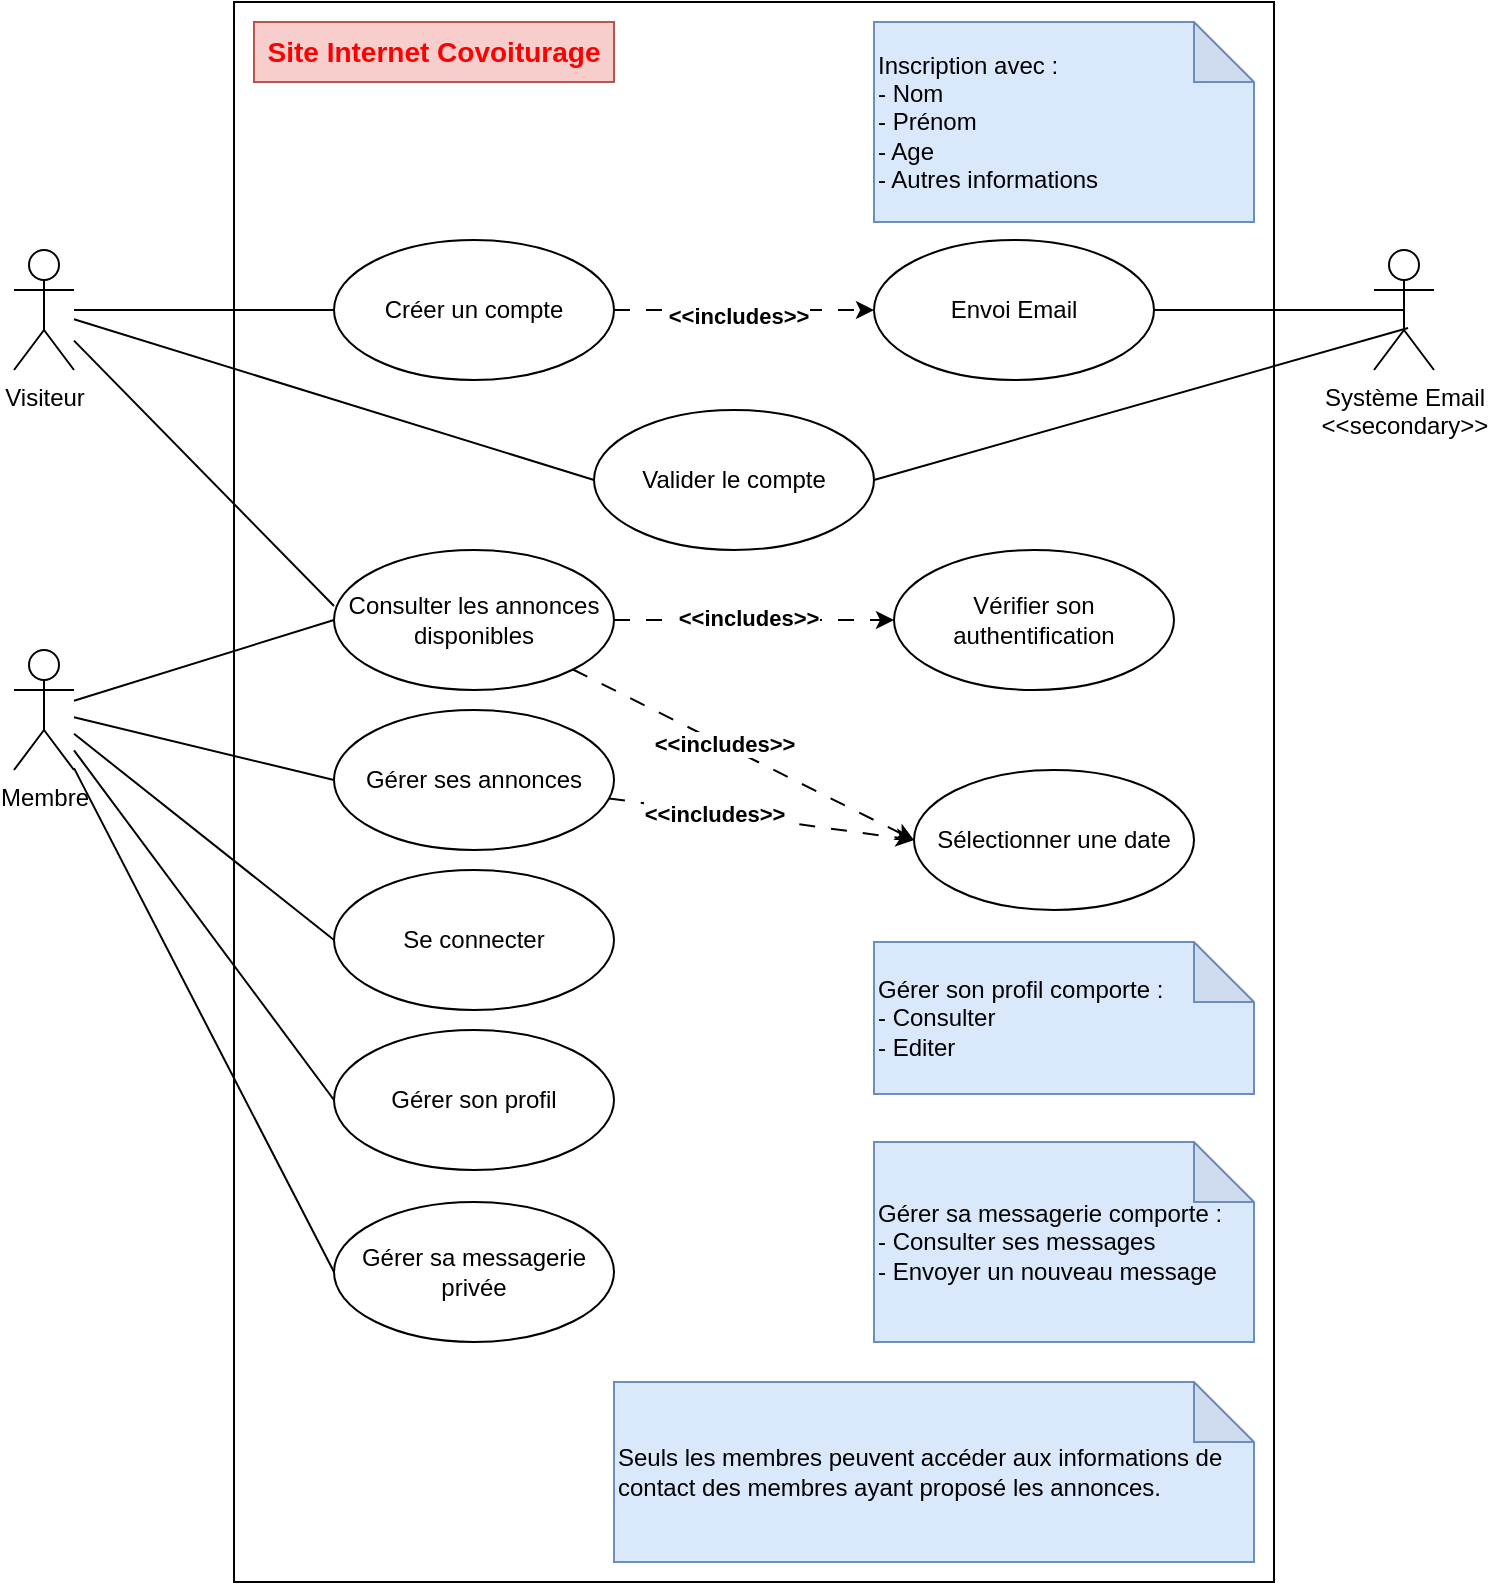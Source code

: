 <mxfile version="27.0.6">
  <diagram name="Page-1" id="ptUCvU12Tz-loSRQMGfn">
    <mxGraphModel dx="898" dy="750" grid="1" gridSize="10" guides="1" tooltips="1" connect="1" arrows="1" fold="1" page="1" pageScale="1" pageWidth="827" pageHeight="1169" math="0" shadow="0">
      <root>
        <mxCell id="0" />
        <mxCell id="1" parent="0" />
        <mxCell id="oRyb93DbCJ93ypAnQ1mE-1" value="" style="rounded=0;whiteSpace=wrap;html=1;" parent="1" vertex="1">
          <mxGeometry x="160" y="80" width="520" height="790" as="geometry" />
        </mxCell>
        <mxCell id="oRyb93DbCJ93ypAnQ1mE-2" value="&lt;b&gt;&lt;font style=&quot;font-size: 14px; color: light-dark(rgb(255, 0, 0), rgb(237, 237, 237));&quot;&gt;Site Internet Covoiturage&lt;/font&gt;&lt;/b&gt;" style="text;html=1;align=center;verticalAlign=middle;whiteSpace=wrap;rounded=0;fillColor=#f8cecc;strokeColor=#b85450;" parent="1" vertex="1">
          <mxGeometry x="170" y="90" width="180" height="30" as="geometry" />
        </mxCell>
        <mxCell id="oRyb93DbCJ93ypAnQ1mE-12" style="rounded=0;orthogonalLoop=1;jettySize=auto;html=1;entryX=0;entryY=0.5;entryDx=0;entryDy=0;endArrow=none;startFill=0;" parent="1" source="oRyb93DbCJ93ypAnQ1mE-3" target="oRyb93DbCJ93ypAnQ1mE-4" edge="1">
          <mxGeometry relative="1" as="geometry" />
        </mxCell>
        <mxCell id="qeosA_xOUcdFGvwint2W-11" style="rounded=0;orthogonalLoop=1;jettySize=auto;html=1;entryX=0;entryY=0.5;entryDx=0;entryDy=0;endArrow=none;startFill=0;" parent="1" source="oRyb93DbCJ93ypAnQ1mE-3" target="qeosA_xOUcdFGvwint2W-10" edge="1">
          <mxGeometry relative="1" as="geometry" />
        </mxCell>
        <mxCell id="oRyb93DbCJ93ypAnQ1mE-3" value="Visiteur" style="shape=umlActor;verticalLabelPosition=bottom;verticalAlign=top;html=1;outlineConnect=0;" parent="1" vertex="1">
          <mxGeometry x="50" y="204" width="30" height="60" as="geometry" />
        </mxCell>
        <mxCell id="oRyb93DbCJ93ypAnQ1mE-13" style="edgeStyle=orthogonalEdgeStyle;rounded=0;orthogonalLoop=1;jettySize=auto;html=1;entryX=0;entryY=0.5;entryDx=0;entryDy=0;dashed=1;dashPattern=8 8;" parent="1" source="oRyb93DbCJ93ypAnQ1mE-4" target="oRyb93DbCJ93ypAnQ1mE-5" edge="1">
          <mxGeometry relative="1" as="geometry" />
        </mxCell>
        <mxCell id="oRyb93DbCJ93ypAnQ1mE-14" value="&lt;b&gt;&amp;lt;&amp;lt;includes&amp;gt;&amp;gt;&lt;/b&gt;" style="edgeLabel;html=1;align=center;verticalAlign=middle;resizable=0;points=[];" parent="oRyb93DbCJ93ypAnQ1mE-13" vertex="1" connectable="0">
          <mxGeometry x="-0.046" y="-3" relative="1" as="geometry">
            <mxPoint as="offset" />
          </mxGeometry>
        </mxCell>
        <mxCell id="oRyb93DbCJ93ypAnQ1mE-4" value="Créer un compte" style="ellipse;whiteSpace=wrap;html=1;" parent="1" vertex="1">
          <mxGeometry x="210" y="199" width="140" height="70" as="geometry" />
        </mxCell>
        <mxCell id="oRyb93DbCJ93ypAnQ1mE-5" value="Envoi Email" style="ellipse;whiteSpace=wrap;html=1;" parent="1" vertex="1">
          <mxGeometry x="480" y="199" width="140" height="70" as="geometry" />
        </mxCell>
        <mxCell id="oRyb93DbCJ93ypAnQ1mE-6" value="Système Email&lt;div&gt;&amp;lt;&amp;lt;secondary&amp;gt;&amp;gt;&lt;/div&gt;" style="shape=umlActor;verticalLabelPosition=bottom;verticalAlign=top;html=1;" parent="1" vertex="1">
          <mxGeometry x="730" y="204" width="30" height="60" as="geometry" />
        </mxCell>
        <mxCell id="qeosA_xOUcdFGvwint2W-1" style="rounded=0;orthogonalLoop=1;jettySize=auto;html=1;endArrow=none;startFill=0;entryX=0;entryY=0.5;entryDx=0;entryDy=0;" parent="1" source="oRyb93DbCJ93ypAnQ1mE-7" target="oRyb93DbCJ93ypAnQ1mE-8" edge="1">
          <mxGeometry relative="1" as="geometry" />
        </mxCell>
        <mxCell id="qeosA_xOUcdFGvwint2W-2" style="rounded=0;orthogonalLoop=1;jettySize=auto;html=1;entryX=0;entryY=0.5;entryDx=0;entryDy=0;endArrow=none;startFill=0;" parent="1" source="oRyb93DbCJ93ypAnQ1mE-7" target="oRyb93DbCJ93ypAnQ1mE-9" edge="1">
          <mxGeometry relative="1" as="geometry" />
        </mxCell>
        <mxCell id="qeosA_xOUcdFGvwint2W-3" style="rounded=0;orthogonalLoop=1;jettySize=auto;html=1;endArrow=none;startFill=0;entryX=0;entryY=0.5;entryDx=0;entryDy=0;" parent="1" source="oRyb93DbCJ93ypAnQ1mE-7" target="oRyb93DbCJ93ypAnQ1mE-11" edge="1">
          <mxGeometry relative="1" as="geometry">
            <mxPoint x="210" y="709" as="targetPoint" />
          </mxGeometry>
        </mxCell>
        <mxCell id="qeosA_xOUcdFGvwint2W-4" style="rounded=0;orthogonalLoop=1;jettySize=auto;html=1;entryX=0;entryY=0.5;entryDx=0;entryDy=0;endArrow=none;startFill=0;" parent="1" source="oRyb93DbCJ93ypAnQ1mE-7" target="oRyb93DbCJ93ypAnQ1mE-10" edge="1">
          <mxGeometry relative="1" as="geometry" />
        </mxCell>
        <mxCell id="qeosA_xOUcdFGvwint2W-6" style="rounded=0;orthogonalLoop=1;jettySize=auto;html=1;entryX=0;entryY=0.5;entryDx=0;entryDy=0;endArrow=none;startFill=0;" parent="1" source="oRyb93DbCJ93ypAnQ1mE-7" target="qeosA_xOUcdFGvwint2W-5" edge="1">
          <mxGeometry relative="1" as="geometry" />
        </mxCell>
        <mxCell id="oRyb93DbCJ93ypAnQ1mE-7" value="Membre" style="shape=umlActor;verticalLabelPosition=bottom;verticalAlign=top;html=1;" parent="1" vertex="1">
          <mxGeometry x="50" y="404" width="30" height="60" as="geometry" />
        </mxCell>
        <mxCell id="oRyb93DbCJ93ypAnQ1mE-8" value="Gérer son profil" style="ellipse;whiteSpace=wrap;html=1;" parent="1" vertex="1">
          <mxGeometry x="210" y="594" width="140" height="70" as="geometry" />
        </mxCell>
        <mxCell id="qeosA_xOUcdFGvwint2W-17" style="rounded=0;orthogonalLoop=1;jettySize=auto;html=1;entryX=0;entryY=0.5;entryDx=0;entryDy=0;dashed=1;dashPattern=8 8;" parent="1" source="oRyb93DbCJ93ypAnQ1mE-9" target="qeosA_xOUcdFGvwint2W-14" edge="1">
          <mxGeometry relative="1" as="geometry" />
        </mxCell>
        <mxCell id="qeosA_xOUcdFGvwint2W-18" value="&lt;b&gt;&amp;lt;&amp;lt;includes&amp;gt;&amp;gt;&lt;/b&gt;" style="edgeLabel;html=1;align=center;verticalAlign=middle;resizable=0;points=[];" parent="qeosA_xOUcdFGvwint2W-17" vertex="1" connectable="0">
          <mxGeometry x="-0.317" relative="1" as="geometry">
            <mxPoint as="offset" />
          </mxGeometry>
        </mxCell>
        <mxCell id="oRyb93DbCJ93ypAnQ1mE-9" value="Gérer ses annonces" style="ellipse;whiteSpace=wrap;html=1;" parent="1" vertex="1">
          <mxGeometry x="210" y="434" width="140" height="70" as="geometry" />
        </mxCell>
        <mxCell id="qeosA_xOUcdFGvwint2W-15" style="rounded=0;orthogonalLoop=1;jettySize=auto;html=1;entryX=0;entryY=0.5;entryDx=0;entryDy=0;dashed=1;dashPattern=8 8;" parent="1" source="oRyb93DbCJ93ypAnQ1mE-10" target="qeosA_xOUcdFGvwint2W-14" edge="1">
          <mxGeometry relative="1" as="geometry" />
        </mxCell>
        <mxCell id="qeosA_xOUcdFGvwint2W-16" value="&lt;b&gt;&amp;lt;&amp;lt;includes&amp;gt;&amp;gt;&lt;/b&gt;" style="edgeLabel;html=1;align=center;verticalAlign=middle;resizable=0;points=[];" parent="qeosA_xOUcdFGvwint2W-15" vertex="1" connectable="0">
          <mxGeometry x="-0.118" y="1" relative="1" as="geometry">
            <mxPoint as="offset" />
          </mxGeometry>
        </mxCell>
        <mxCell id="qeosA_xOUcdFGvwint2W-20" style="edgeStyle=orthogonalEdgeStyle;rounded=0;orthogonalLoop=1;jettySize=auto;html=1;entryX=0;entryY=0.5;entryDx=0;entryDy=0;dashed=1;dashPattern=8 8;" parent="1" source="oRyb93DbCJ93ypAnQ1mE-10" target="qeosA_xOUcdFGvwint2W-19" edge="1">
          <mxGeometry relative="1" as="geometry" />
        </mxCell>
        <mxCell id="qeosA_xOUcdFGvwint2W-21" value="&lt;b&gt;&amp;lt;&amp;lt;includes&amp;gt;&amp;gt;&lt;/b&gt;" style="edgeLabel;html=1;align=center;verticalAlign=middle;resizable=0;points=[];" parent="qeosA_xOUcdFGvwint2W-20" vertex="1" connectable="0">
          <mxGeometry x="-0.043" y="1" relative="1" as="geometry">
            <mxPoint as="offset" />
          </mxGeometry>
        </mxCell>
        <mxCell id="oRyb93DbCJ93ypAnQ1mE-10" value="Consulter les annonces disponibles" style="ellipse;whiteSpace=wrap;html=1;" parent="1" vertex="1">
          <mxGeometry x="210" y="354" width="140" height="70" as="geometry" />
        </mxCell>
        <mxCell id="oRyb93DbCJ93ypAnQ1mE-11" value="Gérer sa messagerie privée" style="ellipse;whiteSpace=wrap;html=1;" parent="1" vertex="1">
          <mxGeometry x="210" y="680" width="140" height="70" as="geometry" />
        </mxCell>
        <mxCell id="oRyb93DbCJ93ypAnQ1mE-15" style="rounded=0;orthogonalLoop=1;jettySize=auto;html=1;entryX=0.5;entryY=0.5;entryDx=0;entryDy=0;entryPerimeter=0;endArrow=none;startFill=0;" parent="1" source="oRyb93DbCJ93ypAnQ1mE-5" target="oRyb93DbCJ93ypAnQ1mE-6" edge="1">
          <mxGeometry relative="1" as="geometry" />
        </mxCell>
        <mxCell id="oRyb93DbCJ93ypAnQ1mE-17" style="rounded=0;orthogonalLoop=1;jettySize=auto;html=1;entryX=0;entryY=0.4;entryDx=0;entryDy=0;entryPerimeter=0;endArrow=none;startFill=0;" parent="1" source="oRyb93DbCJ93ypAnQ1mE-3" target="oRyb93DbCJ93ypAnQ1mE-10" edge="1">
          <mxGeometry relative="1" as="geometry" />
        </mxCell>
        <mxCell id="qeosA_xOUcdFGvwint2W-5" value="Se connecter" style="ellipse;whiteSpace=wrap;html=1;" parent="1" vertex="1">
          <mxGeometry x="210" y="514" width="140" height="70" as="geometry" />
        </mxCell>
        <mxCell id="qeosA_xOUcdFGvwint2W-10" value="Valider le compte" style="ellipse;whiteSpace=wrap;html=1;" parent="1" vertex="1">
          <mxGeometry x="340" y="284" width="140" height="70" as="geometry" />
        </mxCell>
        <mxCell id="qeosA_xOUcdFGvwint2W-13" style="rounded=0;orthogonalLoop=1;jettySize=auto;html=1;entryX=0.567;entryY=0.65;entryDx=0;entryDy=0;entryPerimeter=0;endArrow=none;startFill=0;exitX=1;exitY=0.5;exitDx=0;exitDy=0;" parent="1" source="qeosA_xOUcdFGvwint2W-10" target="oRyb93DbCJ93ypAnQ1mE-6" edge="1">
          <mxGeometry relative="1" as="geometry" />
        </mxCell>
        <mxCell id="qeosA_xOUcdFGvwint2W-14" value="Sélectionner une date" style="ellipse;whiteSpace=wrap;html=1;" parent="1" vertex="1">
          <mxGeometry x="500" y="464" width="140" height="70" as="geometry" />
        </mxCell>
        <mxCell id="qeosA_xOUcdFGvwint2W-19" value="Vérifier son authentification" style="ellipse;whiteSpace=wrap;html=1;" parent="1" vertex="1">
          <mxGeometry x="490" y="354" width="140" height="70" as="geometry" />
        </mxCell>
        <mxCell id="qeosA_xOUcdFGvwint2W-22" value="Inscription avec :&lt;div&gt;- Nom&lt;/div&gt;&lt;div&gt;- Prénom&lt;/div&gt;&lt;div&gt;- Age&lt;/div&gt;&lt;div&gt;- Autres informations&lt;/div&gt;" style="shape=note;whiteSpace=wrap;html=1;backgroundOutline=1;darkOpacity=0.05;align=left;fillColor=#dae8fc;strokeColor=#6c8ebf;" parent="1" vertex="1">
          <mxGeometry x="480" y="90" width="190" height="100" as="geometry" />
        </mxCell>
        <mxCell id="qeosA_xOUcdFGvwint2W-25" value="Gérer son profil comporte :&lt;div&gt;- Consulter&lt;/div&gt;&lt;div&gt;- Editer&lt;/div&gt;" style="shape=note;whiteSpace=wrap;html=1;backgroundOutline=1;darkOpacity=0.05;fillColor=#dae8fc;strokeColor=#6c8ebf;align=left;" parent="1" vertex="1">
          <mxGeometry x="480" y="550" width="190" height="76" as="geometry" />
        </mxCell>
        <mxCell id="qeosA_xOUcdFGvwint2W-26" value="Gérer sa messagerie comporte :&lt;div&gt;- Consulter ses messages&lt;/div&gt;&lt;div&gt;- Envoyer un nouveau message&lt;/div&gt;" style="shape=note;whiteSpace=wrap;html=1;backgroundOutline=1;darkOpacity=0.05;fillColor=#dae8fc;strokeColor=#6c8ebf;align=left;" parent="1" vertex="1">
          <mxGeometry x="480" y="650" width="190" height="100" as="geometry" />
        </mxCell>
        <mxCell id="vkNzcCoTCNUTSNvIebn9-1" value="Seuls les membres peuvent accéder aux informations de contact des membres ayant proposé les annonces." style="shape=note;whiteSpace=wrap;html=1;backgroundOutline=1;darkOpacity=0.05;align=left;fillColor=#dae8fc;strokeColor=#6c8ebf;" vertex="1" parent="1">
          <mxGeometry x="350" y="770" width="320" height="90" as="geometry" />
        </mxCell>
      </root>
    </mxGraphModel>
  </diagram>
</mxfile>
